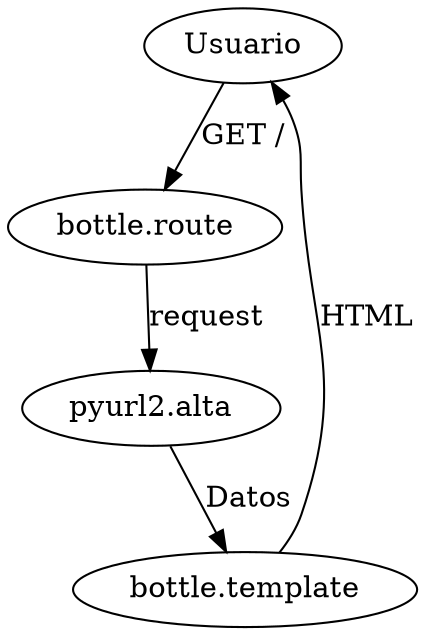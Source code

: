 digraph G {
    Usuario -> "bottle.route" [label="GET /"]
    "bottle.route" -> "pyurl2.alta" [label="request"]
    "pyurl2.alta" -> "bottle.template" [label=Datos]
    "bottle.template" -> Usuario [label=HTML]
}